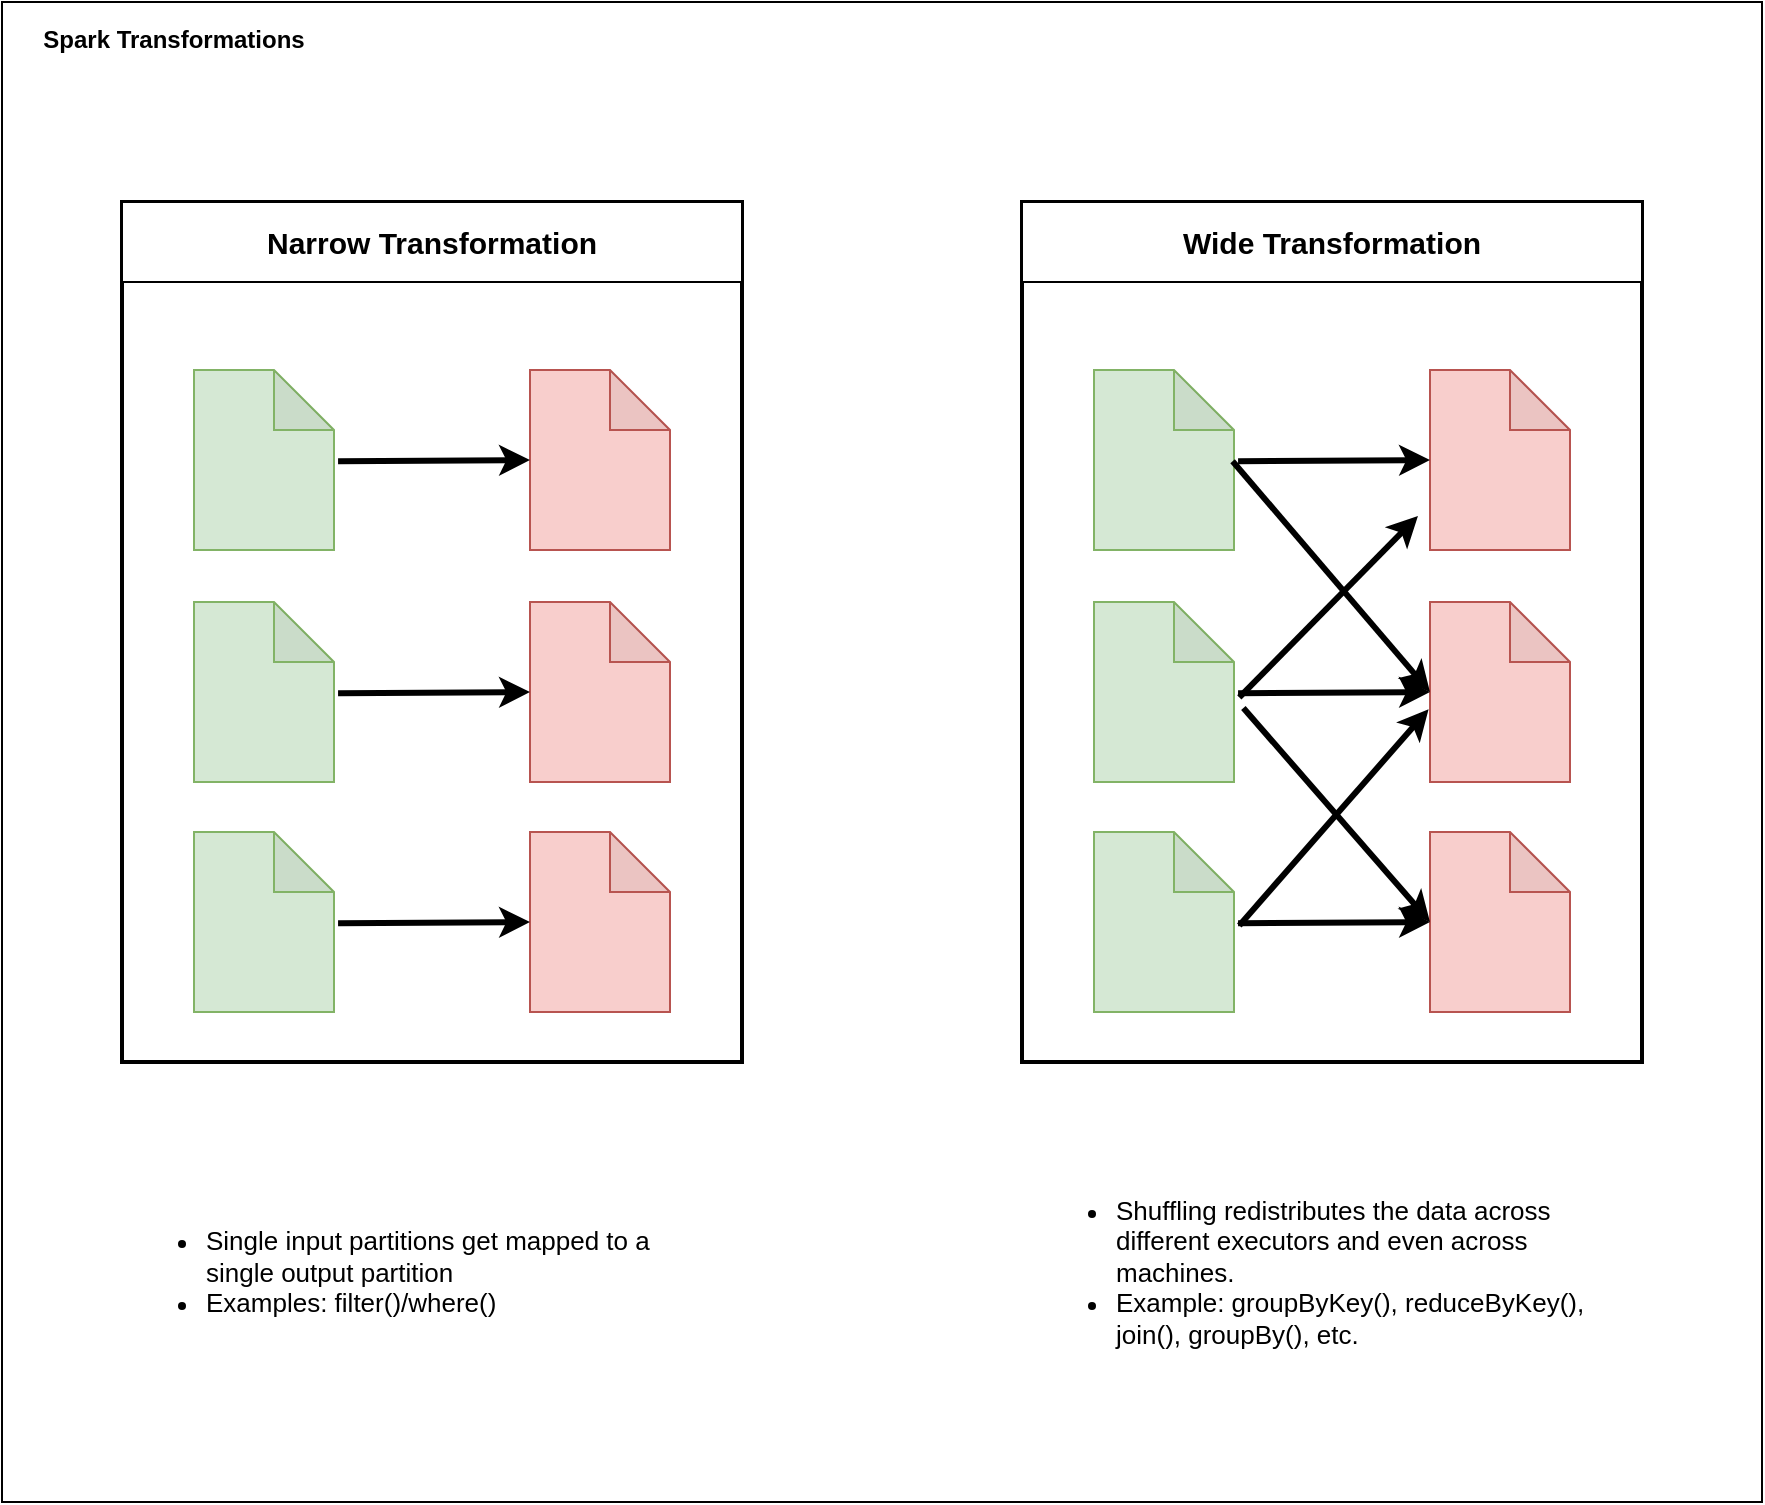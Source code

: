 <mxfile version="26.0.16">
  <diagram name="Page-1" id="dUqCLH05mPkKH3Jpd9BL">
    <mxGraphModel dx="1100" dy="942" grid="1" gridSize="10" guides="1" tooltips="1" connect="1" arrows="1" fold="1" page="1" pageScale="1" pageWidth="1700" pageHeight="1100" math="0" shadow="0">
      <root>
        <mxCell id="0" />
        <mxCell id="1" parent="0" />
        <mxCell id="jaxtxLxJMZxHpi442Hcr-34" value="" style="rounded=0;whiteSpace=wrap;html=1;" vertex="1" parent="1">
          <mxGeometry x="20" y="20" width="880" height="750" as="geometry" />
        </mxCell>
        <mxCell id="jaxtxLxJMZxHpi442Hcr-1" value="" style="rounded=0;whiteSpace=wrap;html=1;strokeWidth=2;" vertex="1" parent="1">
          <mxGeometry x="80" y="120" width="310" height="430" as="geometry" />
        </mxCell>
        <mxCell id="jaxtxLxJMZxHpi442Hcr-3" value="" style="shape=note;whiteSpace=wrap;html=1;backgroundOutline=1;darkOpacity=0.05;fillColor=#d5e8d4;strokeColor=#82b366;" vertex="1" parent="1">
          <mxGeometry x="116" y="204" width="70" height="90" as="geometry" />
        </mxCell>
        <mxCell id="jaxtxLxJMZxHpi442Hcr-4" value="&lt;font style=&quot;font-size: 15px;&quot;&gt;&lt;b&gt;Narrow Transformation&lt;/b&gt;&lt;/font&gt;" style="rounded=0;whiteSpace=wrap;html=1;" vertex="1" parent="1">
          <mxGeometry x="80" y="120" width="310" height="40" as="geometry" />
        </mxCell>
        <mxCell id="jaxtxLxJMZxHpi442Hcr-7" value="" style="shape=note;whiteSpace=wrap;html=1;backgroundOutline=1;darkOpacity=0.05;fillColor=#f8cecc;strokeColor=#b85450;" vertex="1" parent="1">
          <mxGeometry x="284" y="204" width="70" height="90" as="geometry" />
        </mxCell>
        <mxCell id="jaxtxLxJMZxHpi442Hcr-10" value="" style="endArrow=classic;html=1;rounded=0;entryX=0;entryY=0.5;entryDx=0;entryDy=0;entryPerimeter=0;exitX=1.029;exitY=0.507;exitDx=0;exitDy=0;exitPerimeter=0;strokeWidth=3;" edge="1" parent="1" source="jaxtxLxJMZxHpi442Hcr-3" target="jaxtxLxJMZxHpi442Hcr-7">
          <mxGeometry width="50" height="50" relative="1" as="geometry">
            <mxPoint x="190" y="250" as="sourcePoint" />
            <mxPoint x="590" y="460" as="targetPoint" />
          </mxGeometry>
        </mxCell>
        <mxCell id="jaxtxLxJMZxHpi442Hcr-11" value="" style="shape=note;whiteSpace=wrap;html=1;backgroundOutline=1;darkOpacity=0.05;fillColor=#d5e8d4;strokeColor=#82b366;" vertex="1" parent="1">
          <mxGeometry x="116" y="320" width="70" height="90" as="geometry" />
        </mxCell>
        <mxCell id="jaxtxLxJMZxHpi442Hcr-12" value="" style="shape=note;whiteSpace=wrap;html=1;backgroundOutline=1;darkOpacity=0.05;fillColor=#f8cecc;strokeColor=#b85450;" vertex="1" parent="1">
          <mxGeometry x="284" y="320" width="70" height="90" as="geometry" />
        </mxCell>
        <mxCell id="jaxtxLxJMZxHpi442Hcr-13" value="" style="endArrow=classic;html=1;rounded=0;entryX=0;entryY=0.5;entryDx=0;entryDy=0;entryPerimeter=0;exitX=1.029;exitY=0.507;exitDx=0;exitDy=0;exitPerimeter=0;strokeWidth=3;" edge="1" parent="1" source="jaxtxLxJMZxHpi442Hcr-11" target="jaxtxLxJMZxHpi442Hcr-12">
          <mxGeometry width="50" height="50" relative="1" as="geometry">
            <mxPoint x="190" y="366" as="sourcePoint" />
            <mxPoint x="590" y="576" as="targetPoint" />
          </mxGeometry>
        </mxCell>
        <mxCell id="jaxtxLxJMZxHpi442Hcr-14" value="" style="shape=note;whiteSpace=wrap;html=1;backgroundOutline=1;darkOpacity=0.05;fillColor=#d5e8d4;strokeColor=#82b366;" vertex="1" parent="1">
          <mxGeometry x="116" y="435" width="70" height="90" as="geometry" />
        </mxCell>
        <mxCell id="jaxtxLxJMZxHpi442Hcr-15" value="" style="shape=note;whiteSpace=wrap;html=1;backgroundOutline=1;darkOpacity=0.05;fillColor=#f8cecc;strokeColor=#b85450;" vertex="1" parent="1">
          <mxGeometry x="284" y="435" width="70" height="90" as="geometry" />
        </mxCell>
        <mxCell id="jaxtxLxJMZxHpi442Hcr-16" value="" style="endArrow=classic;html=1;rounded=0;entryX=0;entryY=0.5;entryDx=0;entryDy=0;entryPerimeter=0;exitX=1.029;exitY=0.507;exitDx=0;exitDy=0;exitPerimeter=0;strokeWidth=3;" edge="1" parent="1" source="jaxtxLxJMZxHpi442Hcr-14" target="jaxtxLxJMZxHpi442Hcr-15">
          <mxGeometry width="50" height="50" relative="1" as="geometry">
            <mxPoint x="190" y="481" as="sourcePoint" />
            <mxPoint x="590" y="691" as="targetPoint" />
          </mxGeometry>
        </mxCell>
        <mxCell id="jaxtxLxJMZxHpi442Hcr-17" value="" style="rounded=0;whiteSpace=wrap;html=1;strokeWidth=2;" vertex="1" parent="1">
          <mxGeometry x="530" y="120" width="310" height="430" as="geometry" />
        </mxCell>
        <mxCell id="jaxtxLxJMZxHpi442Hcr-18" value="" style="shape=note;whiteSpace=wrap;html=1;backgroundOutline=1;darkOpacity=0.05;fillColor=#d5e8d4;strokeColor=#82b366;" vertex="1" parent="1">
          <mxGeometry x="566" y="204" width="70" height="90" as="geometry" />
        </mxCell>
        <mxCell id="jaxtxLxJMZxHpi442Hcr-19" value="&lt;font style=&quot;font-size: 15px;&quot;&gt;&lt;b&gt;Wide Transformation&lt;/b&gt;&lt;/font&gt;" style="rounded=0;whiteSpace=wrap;html=1;" vertex="1" parent="1">
          <mxGeometry x="530" y="120" width="310" height="40" as="geometry" />
        </mxCell>
        <mxCell id="jaxtxLxJMZxHpi442Hcr-20" value="" style="shape=note;whiteSpace=wrap;html=1;backgroundOutline=1;darkOpacity=0.05;fillColor=#f8cecc;strokeColor=#b85450;" vertex="1" parent="1">
          <mxGeometry x="734" y="204" width="70" height="90" as="geometry" />
        </mxCell>
        <mxCell id="jaxtxLxJMZxHpi442Hcr-21" value="" style="endArrow=classic;html=1;rounded=0;entryX=0;entryY=0.5;entryDx=0;entryDy=0;entryPerimeter=0;exitX=1.029;exitY=0.507;exitDx=0;exitDy=0;exitPerimeter=0;strokeWidth=3;" edge="1" parent="1" source="jaxtxLxJMZxHpi442Hcr-18" target="jaxtxLxJMZxHpi442Hcr-20">
          <mxGeometry width="50" height="50" relative="1" as="geometry">
            <mxPoint x="640" y="250" as="sourcePoint" />
            <mxPoint x="1040" y="460" as="targetPoint" />
          </mxGeometry>
        </mxCell>
        <mxCell id="jaxtxLxJMZxHpi442Hcr-22" value="" style="shape=note;whiteSpace=wrap;html=1;backgroundOutline=1;darkOpacity=0.05;fillColor=#d5e8d4;strokeColor=#82b366;" vertex="1" parent="1">
          <mxGeometry x="566" y="320" width="70" height="90" as="geometry" />
        </mxCell>
        <mxCell id="jaxtxLxJMZxHpi442Hcr-23" value="" style="shape=note;whiteSpace=wrap;html=1;backgroundOutline=1;darkOpacity=0.05;fillColor=#f8cecc;strokeColor=#b85450;" vertex="1" parent="1">
          <mxGeometry x="734" y="320" width="70" height="90" as="geometry" />
        </mxCell>
        <mxCell id="jaxtxLxJMZxHpi442Hcr-24" value="" style="endArrow=classic;html=1;rounded=0;entryX=0;entryY=0.5;entryDx=0;entryDy=0;entryPerimeter=0;exitX=1.029;exitY=0.507;exitDx=0;exitDy=0;exitPerimeter=0;strokeWidth=3;" edge="1" parent="1" source="jaxtxLxJMZxHpi442Hcr-22" target="jaxtxLxJMZxHpi442Hcr-23">
          <mxGeometry width="50" height="50" relative="1" as="geometry">
            <mxPoint x="640" y="366" as="sourcePoint" />
            <mxPoint x="1040" y="576" as="targetPoint" />
          </mxGeometry>
        </mxCell>
        <mxCell id="jaxtxLxJMZxHpi442Hcr-25" value="" style="shape=note;whiteSpace=wrap;html=1;backgroundOutline=1;darkOpacity=0.05;fillColor=#d5e8d4;strokeColor=#82b366;" vertex="1" parent="1">
          <mxGeometry x="566" y="435" width="70" height="90" as="geometry" />
        </mxCell>
        <mxCell id="jaxtxLxJMZxHpi442Hcr-26" value="" style="shape=note;whiteSpace=wrap;html=1;backgroundOutline=1;darkOpacity=0.05;fillColor=#f8cecc;strokeColor=#b85450;" vertex="1" parent="1">
          <mxGeometry x="734" y="435" width="70" height="90" as="geometry" />
        </mxCell>
        <mxCell id="jaxtxLxJMZxHpi442Hcr-27" value="" style="endArrow=classic;html=1;rounded=0;entryX=0;entryY=0.5;entryDx=0;entryDy=0;entryPerimeter=0;exitX=1.029;exitY=0.507;exitDx=0;exitDy=0;exitPerimeter=0;strokeWidth=3;" edge="1" parent="1" source="jaxtxLxJMZxHpi442Hcr-25" target="jaxtxLxJMZxHpi442Hcr-26">
          <mxGeometry width="50" height="50" relative="1" as="geometry">
            <mxPoint x="640" y="481" as="sourcePoint" />
            <mxPoint x="1040" y="691" as="targetPoint" />
          </mxGeometry>
        </mxCell>
        <mxCell id="jaxtxLxJMZxHpi442Hcr-28" value="" style="endArrow=classic;html=1;rounded=0;entryX=0;entryY=0.5;entryDx=0;entryDy=0;entryPerimeter=0;exitX=0.99;exitY=0.507;exitDx=0;exitDy=0;exitPerimeter=0;strokeWidth=3;" edge="1" parent="1" source="jaxtxLxJMZxHpi442Hcr-18" target="jaxtxLxJMZxHpi442Hcr-23">
          <mxGeometry width="50" height="50" relative="1" as="geometry">
            <mxPoint x="648" y="260" as="sourcePoint" />
            <mxPoint x="744" y="259" as="targetPoint" />
          </mxGeometry>
        </mxCell>
        <mxCell id="jaxtxLxJMZxHpi442Hcr-29" value="" style="endArrow=classic;html=1;rounded=0;entryX=-0.086;entryY=0.811;entryDx=0;entryDy=0;entryPerimeter=0;strokeWidth=3;exitX=1.038;exitY=0.53;exitDx=0;exitDy=0;exitPerimeter=0;" edge="1" parent="1" source="jaxtxLxJMZxHpi442Hcr-22" target="jaxtxLxJMZxHpi442Hcr-20">
          <mxGeometry width="50" height="50" relative="1" as="geometry">
            <mxPoint x="670" y="340" as="sourcePoint" />
            <mxPoint x="744" y="375" as="targetPoint" />
          </mxGeometry>
        </mxCell>
        <mxCell id="jaxtxLxJMZxHpi442Hcr-30" value="" style="endArrow=classic;html=1;rounded=0;strokeWidth=3;entryX=0;entryY=0.5;entryDx=0;entryDy=0;entryPerimeter=0;exitX=1.067;exitY=0.589;exitDx=0;exitDy=0;exitPerimeter=0;" edge="1" parent="1" source="jaxtxLxJMZxHpi442Hcr-22" target="jaxtxLxJMZxHpi442Hcr-26">
          <mxGeometry width="50" height="50" relative="1" as="geometry">
            <mxPoint x="648" y="376" as="sourcePoint" />
            <mxPoint x="744" y="375" as="targetPoint" />
          </mxGeometry>
        </mxCell>
        <mxCell id="jaxtxLxJMZxHpi442Hcr-31" value="" style="endArrow=classic;html=1;rounded=0;entryX=-0.01;entryY=0.596;entryDx=0;entryDy=0;entryPerimeter=0;exitX=1.038;exitY=0.519;exitDx=0;exitDy=0;exitPerimeter=0;strokeWidth=3;" edge="1" parent="1" source="jaxtxLxJMZxHpi442Hcr-25" target="jaxtxLxJMZxHpi442Hcr-23">
          <mxGeometry width="50" height="50" relative="1" as="geometry">
            <mxPoint x="648" y="491" as="sourcePoint" />
            <mxPoint x="744" y="490" as="targetPoint" />
          </mxGeometry>
        </mxCell>
        <mxCell id="jaxtxLxJMZxHpi442Hcr-32" value="&lt;ul&gt;&lt;li&gt;&lt;font style=&quot;font-size: 13px;&quot;&gt;Single input partitions get mapped to a single output partition&lt;/font&gt;&lt;/li&gt;&lt;li&gt;&lt;font style=&quot;font-size: 13px;&quot;&gt;Examples: filter()/where()&lt;/font&gt;&lt;/li&gt;&lt;/ul&gt;" style="text;html=1;align=left;verticalAlign=middle;whiteSpace=wrap;rounded=0;" vertex="1" parent="1">
          <mxGeometry x="80" y="615" width="300" height="80" as="geometry" />
        </mxCell>
        <mxCell id="jaxtxLxJMZxHpi442Hcr-33" value="&lt;ul&gt;&lt;li&gt;&lt;span style=&quot;font-size: 13px;&quot;&gt;Shuffling redistributes the data across different executors and even across machines.&lt;/span&gt;&lt;/li&gt;&lt;li&gt;&lt;span style=&quot;font-size: 13px;&quot;&gt;Example: groupByKey(), reduceByKey(), join(), groupBy(), etc.&lt;/span&gt;&lt;/li&gt;&lt;/ul&gt;" style="text;html=1;align=left;verticalAlign=middle;whiteSpace=wrap;rounded=0;" vertex="1" parent="1">
          <mxGeometry x="535" y="600" width="300" height="110" as="geometry" />
        </mxCell>
        <mxCell id="jaxtxLxJMZxHpi442Hcr-35" value="Spark Transformations" style="text;html=1;align=center;verticalAlign=middle;whiteSpace=wrap;rounded=0;fontStyle=1" vertex="1" parent="1">
          <mxGeometry x="21" y="24" width="170" height="30" as="geometry" />
        </mxCell>
      </root>
    </mxGraphModel>
  </diagram>
</mxfile>
